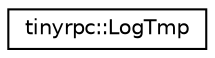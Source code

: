 digraph "类继承关系图"
{
 // LATEX_PDF_SIZE
  edge [fontname="Helvetica",fontsize="10",labelfontname="Helvetica",labelfontsize="10"];
  node [fontname="Helvetica",fontsize="10",shape=record];
  rankdir="LR";
  Node0 [label="tinyrpc::LogTmp",height=0.2,width=0.4,color="black", fillcolor="white", style="filled",URL="$classtinyrpc_1_1LogTmp.html",tooltip=" "];
}
